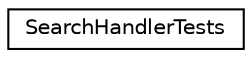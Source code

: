 digraph "Graphical Class Hierarchy"
{
 // INTERACTIVE_SVG=YES
 // LATEX_PDF_SIZE
  edge [fontname="Helvetica",fontsize="10",labelfontname="Helvetica",labelfontsize="10"];
  node [fontname="Helvetica",fontsize="10",shape=record];
  rankdir="LR";
  Node0 [label="SearchHandlerTests",height=0.2,width=0.4,color="black", fillcolor="white", style="filled",URL="$classSearchHandlerTests.html",tooltip=" "];
}
